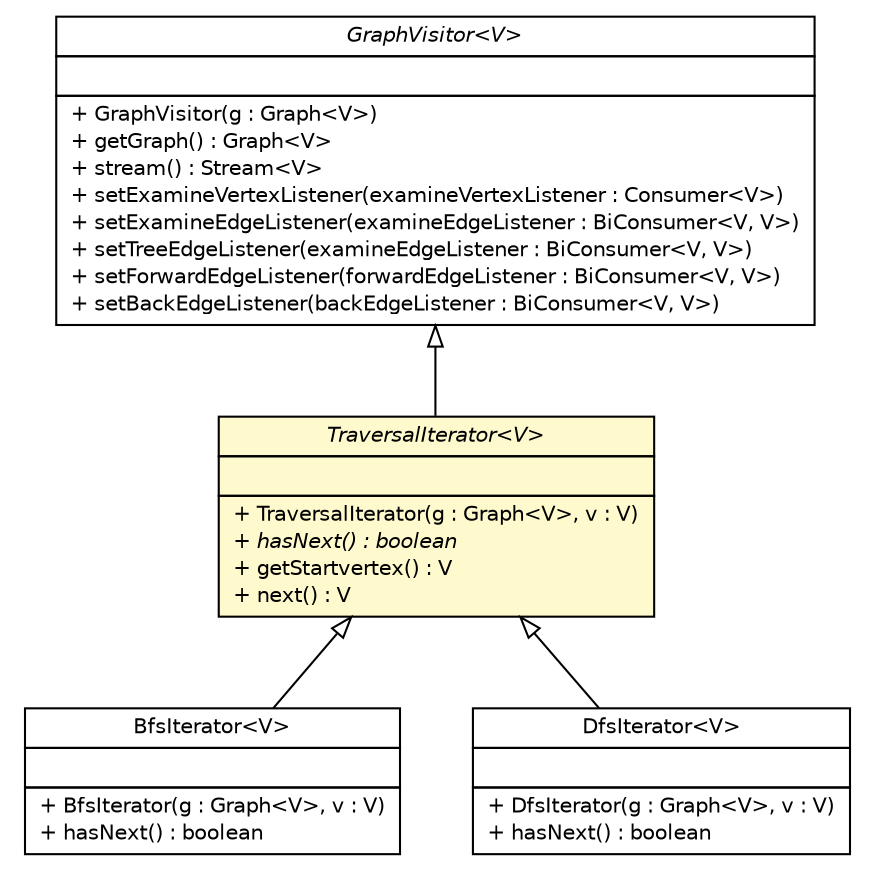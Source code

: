 #!/usr/local/bin/dot
#
# Class diagram 
# Generated by UMLGraph version R5_6-24-gf6e263 (http://www.umlgraph.org/)
#

digraph G {
	edge [fontname="Helvetica",fontsize=10,labelfontname="Helvetica",labelfontsize=10];
	node [fontname="Helvetica",fontsize=10,shape=plaintext];
	nodesep=0.25;
	ranksep=0.5;
	// org.jgraphl.graph.traversal.TraversalIterator<V>
	c1323 [label=<<table title="org.jgraphl.graph.traversal.TraversalIterator" border="0" cellborder="1" cellspacing="0" cellpadding="2" port="p" bgcolor="lemonChiffon" href="./TraversalIterator.html">
		<tr><td><table border="0" cellspacing="0" cellpadding="1">
<tr><td align="center" balign="center"><font face="Helvetica-Oblique"> TraversalIterator&lt;V&gt; </font></td></tr>
		</table></td></tr>
		<tr><td><table border="0" cellspacing="0" cellpadding="1">
<tr><td align="left" balign="left">  </td></tr>
		</table></td></tr>
		<tr><td><table border="0" cellspacing="0" cellpadding="1">
<tr><td align="left" balign="left"> + TraversalIterator(g : Graph&lt;V&gt;, v : V) </td></tr>
<tr><td align="left" balign="left"><font face="Helvetica-Oblique" point-size="10.0"> + hasNext() : boolean </font></td></tr>
<tr><td align="left" balign="left"> + getStartvertex() : V </td></tr>
<tr><td align="left" balign="left"> + next() : V </td></tr>
		</table></td></tr>
		</table>>, URL="./TraversalIterator.html", fontname="Helvetica", fontcolor="black", fontsize=10.0];
	// org.jgraphl.graph.traversal.BfsIterator<V>
	c1324 [label=<<table title="org.jgraphl.graph.traversal.BfsIterator" border="0" cellborder="1" cellspacing="0" cellpadding="2" port="p" href="./BfsIterator.html">
		<tr><td><table border="0" cellspacing="0" cellpadding="1">
<tr><td align="center" balign="center"> BfsIterator&lt;V&gt; </td></tr>
		</table></td></tr>
		<tr><td><table border="0" cellspacing="0" cellpadding="1">
<tr><td align="left" balign="left">  </td></tr>
		</table></td></tr>
		<tr><td><table border="0" cellspacing="0" cellpadding="1">
<tr><td align="left" balign="left"> + BfsIterator(g : Graph&lt;V&gt;, v : V) </td></tr>
<tr><td align="left" balign="left"> + hasNext() : boolean </td></tr>
		</table></td></tr>
		</table>>, URL="./BfsIterator.html", fontname="Helvetica", fontcolor="black", fontsize=10.0];
	// org.jgraphl.graph.traversal.DfsIterator<V>
	c1325 [label=<<table title="org.jgraphl.graph.traversal.DfsIterator" border="0" cellborder="1" cellspacing="0" cellpadding="2" port="p" href="./DfsIterator.html">
		<tr><td><table border="0" cellspacing="0" cellpadding="1">
<tr><td align="center" balign="center"> DfsIterator&lt;V&gt; </td></tr>
		</table></td></tr>
		<tr><td><table border="0" cellspacing="0" cellpadding="1">
<tr><td align="left" balign="left">  </td></tr>
		</table></td></tr>
		<tr><td><table border="0" cellspacing="0" cellpadding="1">
<tr><td align="left" balign="left"> + DfsIterator(g : Graph&lt;V&gt;, v : V) </td></tr>
<tr><td align="left" balign="left"> + hasNext() : boolean </td></tr>
		</table></td></tr>
		</table>>, URL="./DfsIterator.html", fontname="Helvetica", fontcolor="black", fontsize=10.0];
	// org.jgraphl.graph.traversal.GraphVisitor<V>
	c1326 [label=<<table title="org.jgraphl.graph.traversal.GraphVisitor" border="0" cellborder="1" cellspacing="0" cellpadding="2" port="p" href="./GraphVisitor.html">
		<tr><td><table border="0" cellspacing="0" cellpadding="1">
<tr><td align="center" balign="center"><font face="Helvetica-Oblique"> GraphVisitor&lt;V&gt; </font></td></tr>
		</table></td></tr>
		<tr><td><table border="0" cellspacing="0" cellpadding="1">
<tr><td align="left" balign="left">  </td></tr>
		</table></td></tr>
		<tr><td><table border="0" cellspacing="0" cellpadding="1">
<tr><td align="left" balign="left"> + GraphVisitor(g : Graph&lt;V&gt;) </td></tr>
<tr><td align="left" balign="left"> + getGraph() : Graph&lt;V&gt; </td></tr>
<tr><td align="left" balign="left"> + stream() : Stream&lt;V&gt; </td></tr>
<tr><td align="left" balign="left"> + setExamineVertexListener(examineVertexListener : Consumer&lt;V&gt;) </td></tr>
<tr><td align="left" balign="left"> + setExamineEdgeListener(examineEdgeListener : BiConsumer&lt;V, V&gt;) </td></tr>
<tr><td align="left" balign="left"> + setTreeEdgeListener(examineEdgeListener : BiConsumer&lt;V, V&gt;) </td></tr>
<tr><td align="left" balign="left"> + setForwardEdgeListener(forwardEdgeListener : BiConsumer&lt;V, V&gt;) </td></tr>
<tr><td align="left" balign="left"> + setBackEdgeListener(backEdgeListener : BiConsumer&lt;V, V&gt;) </td></tr>
		</table></td></tr>
		</table>>, URL="./GraphVisitor.html", fontname="Helvetica", fontcolor="black", fontsize=10.0];
	//org.jgraphl.graph.traversal.TraversalIterator<V> extends org.jgraphl.graph.traversal.GraphVisitor<V>
	c1326:p -> c1323:p [dir=back,arrowtail=empty];
	//org.jgraphl.graph.traversal.BfsIterator<V> extends org.jgraphl.graph.traversal.TraversalIterator<V>
	c1323:p -> c1324:p [dir=back,arrowtail=empty];
	//org.jgraphl.graph.traversal.DfsIterator<V> extends org.jgraphl.graph.traversal.TraversalIterator<V>
	c1323:p -> c1325:p [dir=back,arrowtail=empty];
}

